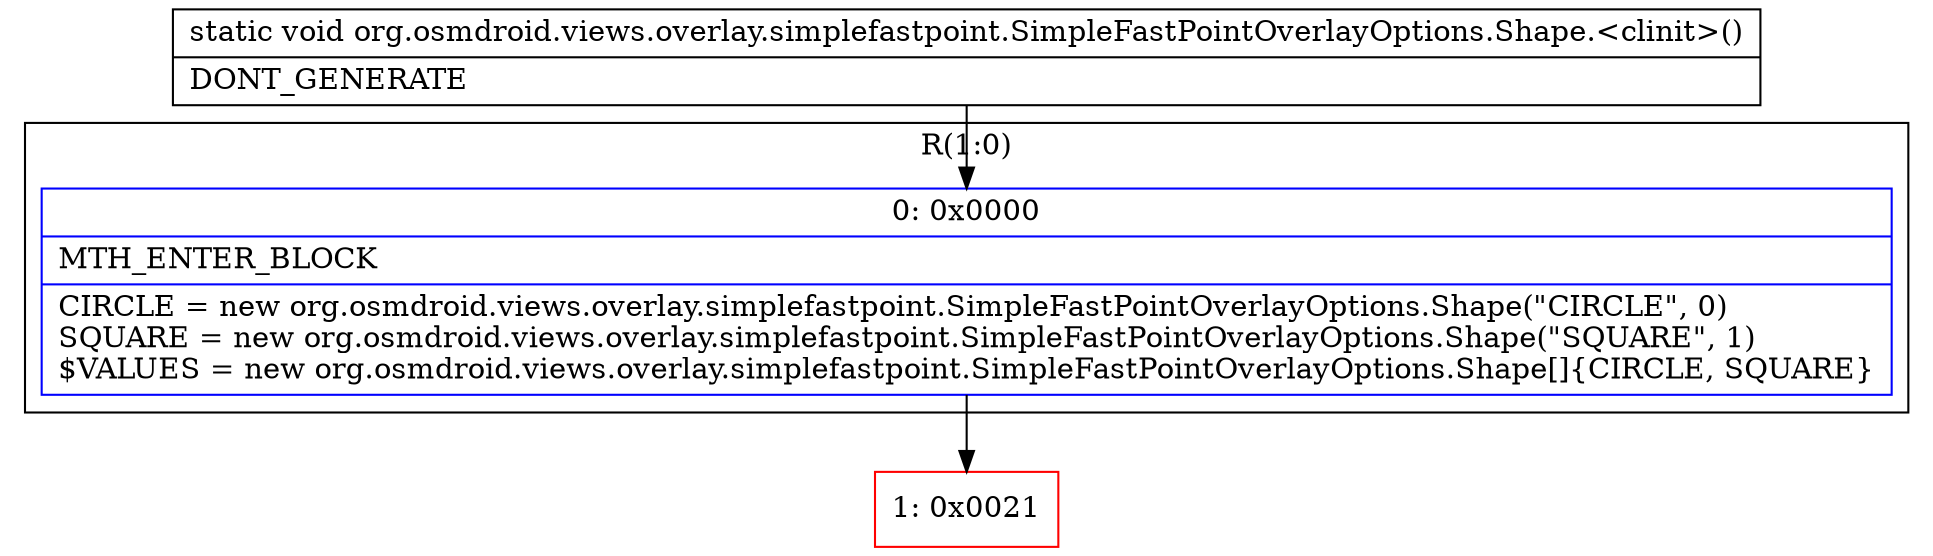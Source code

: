 digraph "CFG fororg.osmdroid.views.overlay.simplefastpoint.SimpleFastPointOverlayOptions.Shape.\<clinit\>()V" {
subgraph cluster_Region_524832565 {
label = "R(1:0)";
node [shape=record,color=blue];
Node_0 [shape=record,label="{0\:\ 0x0000|MTH_ENTER_BLOCK\l|CIRCLE = new org.osmdroid.views.overlay.simplefastpoint.SimpleFastPointOverlayOptions.Shape(\"CIRCLE\", 0)\lSQUARE = new org.osmdroid.views.overlay.simplefastpoint.SimpleFastPointOverlayOptions.Shape(\"SQUARE\", 1)\l$VALUES = new org.osmdroid.views.overlay.simplefastpoint.SimpleFastPointOverlayOptions.Shape[]\{CIRCLE, SQUARE\}\l}"];
}
Node_1 [shape=record,color=red,label="{1\:\ 0x0021}"];
MethodNode[shape=record,label="{static void org.osmdroid.views.overlay.simplefastpoint.SimpleFastPointOverlayOptions.Shape.\<clinit\>()  | DONT_GENERATE\l}"];
MethodNode -> Node_0;
Node_0 -> Node_1;
}

